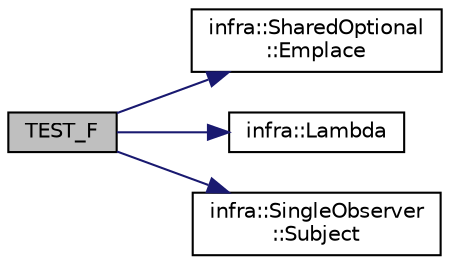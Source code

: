 digraph "TEST_F"
{
 // INTERACTIVE_SVG=YES
  edge [fontname="Helvetica",fontsize="10",labelfontname="Helvetica",labelfontsize="10"];
  node [fontname="Helvetica",fontsize="10",shape=record];
  rankdir="LR";
  Node20 [label="TEST_F",height=0.2,width=0.4,color="black", fillcolor="grey75", style="filled", fontcolor="black"];
  Node20 -> Node21 [color="midnightblue",fontsize="10",style="solid",fontname="Helvetica"];
  Node21 [label="infra::SharedOptional\l::Emplace",height=0.2,width=0.4,color="black", fillcolor="white", style="filled",URL="$d1/d7f/classinfra_1_1_shared_optional.html#a7bd5c6d18995168aea4b6e735ab3f440"];
  Node20 -> Node22 [color="midnightblue",fontsize="10",style="solid",fontname="Helvetica"];
  Node22 [label="infra::Lambda",height=0.2,width=0.4,color="black", fillcolor="white", style="filled",URL="$d0/de3/namespaceinfra.html#ad3c6bd8ed52c76540399aec31f6159d7"];
  Node20 -> Node23 [color="midnightblue",fontsize="10",style="solid",fontname="Helvetica"];
  Node23 [label="infra::SingleObserver\l::Subject",height=0.2,width=0.4,color="black", fillcolor="white", style="filled",URL="$dc/d4c/classinfra_1_1_single_observer.html#abb13c69cc61182baf350ff1736fa772e"];
}
